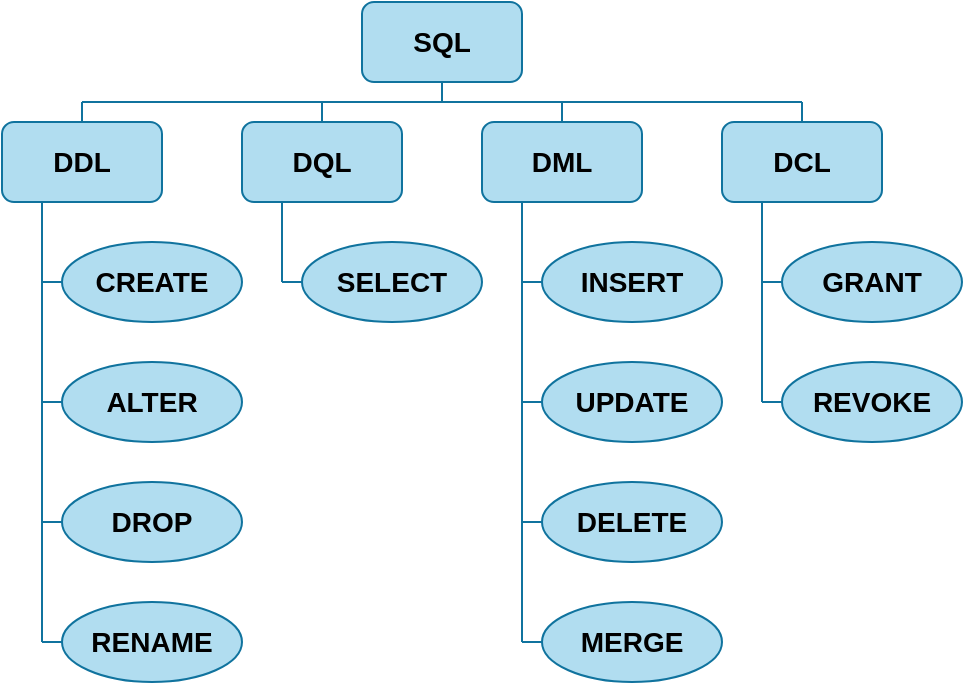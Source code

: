 <mxfile version="20.0.1" type="device"><diagram id="bp0M-DgzSNwty7fV2VPY" name="Page-1"><mxGraphModel dx="692" dy="326" grid="1" gridSize="10" guides="1" tooltips="1" connect="1" arrows="1" fold="1" page="1" pageScale="1" pageWidth="827" pageHeight="1169" math="0" shadow="0"><root><mxCell id="0"/><mxCell id="1" parent="0"/><mxCell id="PElJAGLmmKeUnfHCgqIK-38" value="" style="group" vertex="1" connectable="0" parent="1"><mxGeometry x="100" y="60" width="480" height="340" as="geometry"/></mxCell><mxCell id="PElJAGLmmKeUnfHCgqIK-1" value="&lt;font style=&quot;font-size: 14px;&quot;&gt;&lt;b&gt;SQL&lt;/b&gt;&lt;/font&gt;" style="rounded=1;whiteSpace=wrap;html=1;fillColor=#b1ddf0;strokeColor=#10739e;" vertex="1" parent="PElJAGLmmKeUnfHCgqIK-38"><mxGeometry x="180" width="80" height="40" as="geometry"/></mxCell><mxCell id="PElJAGLmmKeUnfHCgqIK-2" value="&lt;font style=&quot;font-size: 14px;&quot;&gt;&lt;b&gt;INSERT&lt;/b&gt;&lt;/font&gt;" style="ellipse;whiteSpace=wrap;html=1;fillColor=#b1ddf0;strokeColor=#10739e;" vertex="1" parent="PElJAGLmmKeUnfHCgqIK-38"><mxGeometry x="270" y="120" width="90" height="40" as="geometry"/></mxCell><mxCell id="PElJAGLmmKeUnfHCgqIK-3" value="&lt;font style=&quot;font-size: 14px;&quot;&gt;&lt;b&gt;DQL&lt;/b&gt;&lt;/font&gt;" style="rounded=1;whiteSpace=wrap;html=1;fillColor=#b1ddf0;strokeColor=#10739e;" vertex="1" parent="PElJAGLmmKeUnfHCgqIK-38"><mxGeometry x="120" y="60" width="80" height="40" as="geometry"/></mxCell><mxCell id="PElJAGLmmKeUnfHCgqIK-4" value="&lt;font style=&quot;font-size: 14px;&quot;&gt;&lt;b&gt;DDL&lt;/b&gt;&lt;/font&gt;" style="rounded=1;whiteSpace=wrap;html=1;fillColor=#b1ddf0;strokeColor=#10739e;" vertex="1" parent="PElJAGLmmKeUnfHCgqIK-38"><mxGeometry y="60" width="80" height="40" as="geometry"/></mxCell><mxCell id="PElJAGLmmKeUnfHCgqIK-5" value="&lt;font style=&quot;font-size: 14px;&quot;&gt;&lt;b&gt;DML&lt;/b&gt;&lt;/font&gt;" style="rounded=1;whiteSpace=wrap;html=1;fillColor=#b1ddf0;strokeColor=#10739e;" vertex="1" parent="PElJAGLmmKeUnfHCgqIK-38"><mxGeometry x="240" y="60" width="80" height="40" as="geometry"/></mxCell><mxCell id="PElJAGLmmKeUnfHCgqIK-6" value="&lt;font style=&quot;font-size: 14px;&quot;&gt;&lt;b&gt;DCL&lt;/b&gt;&lt;/font&gt;" style="rounded=1;whiteSpace=wrap;html=1;fillColor=#b1ddf0;strokeColor=#10739e;" vertex="1" parent="PElJAGLmmKeUnfHCgqIK-38"><mxGeometry x="360" y="60" width="80" height="40" as="geometry"/></mxCell><mxCell id="PElJAGLmmKeUnfHCgqIK-7" value="&lt;font style=&quot;font-size: 14px;&quot;&gt;&lt;b&gt;CREATE&lt;/b&gt;&lt;/font&gt;" style="ellipse;whiteSpace=wrap;html=1;fillColor=#b1ddf0;strokeColor=#10739e;" vertex="1" parent="PElJAGLmmKeUnfHCgqIK-38"><mxGeometry x="30" y="120" width="90" height="40" as="geometry"/></mxCell><mxCell id="PElJAGLmmKeUnfHCgqIK-8" value="&lt;span style=&quot;font-size: 14px;&quot;&gt;&lt;b&gt;ALTER&lt;/b&gt;&lt;/span&gt;" style="ellipse;whiteSpace=wrap;html=1;fillColor=#b1ddf0;strokeColor=#10739e;" vertex="1" parent="PElJAGLmmKeUnfHCgqIK-38"><mxGeometry x="30" y="180" width="90" height="40" as="geometry"/></mxCell><mxCell id="PElJAGLmmKeUnfHCgqIK-9" value="&lt;span style=&quot;font-size: 14px;&quot;&gt;&lt;b&gt;DROP&lt;/b&gt;&lt;/span&gt;" style="ellipse;whiteSpace=wrap;html=1;fillColor=#b1ddf0;strokeColor=#10739e;" vertex="1" parent="PElJAGLmmKeUnfHCgqIK-38"><mxGeometry x="30" y="240" width="90" height="40" as="geometry"/></mxCell><mxCell id="PElJAGLmmKeUnfHCgqIK-10" value="&lt;span style=&quot;font-size: 14px;&quot;&gt;&lt;b&gt;RENAME&lt;/b&gt;&lt;/span&gt;" style="ellipse;whiteSpace=wrap;html=1;fillColor=#b1ddf0;strokeColor=#10739e;" vertex="1" parent="PElJAGLmmKeUnfHCgqIK-38"><mxGeometry x="30" y="300" width="90" height="40" as="geometry"/></mxCell><mxCell id="PElJAGLmmKeUnfHCgqIK-11" value="&lt;font style=&quot;font-size: 14px;&quot;&gt;&lt;b&gt;SELECT&lt;/b&gt;&lt;/font&gt;" style="ellipse;whiteSpace=wrap;html=1;fillColor=#b1ddf0;strokeColor=#10739e;" vertex="1" parent="PElJAGLmmKeUnfHCgqIK-38"><mxGeometry x="150" y="120" width="90" height="40" as="geometry"/></mxCell><mxCell id="PElJAGLmmKeUnfHCgqIK-12" value="&lt;font style=&quot;font-size: 14px;&quot;&gt;&lt;b&gt;UPDATE&lt;/b&gt;&lt;/font&gt;" style="ellipse;whiteSpace=wrap;html=1;fillColor=#b1ddf0;strokeColor=#10739e;" vertex="1" parent="PElJAGLmmKeUnfHCgqIK-38"><mxGeometry x="270" y="180" width="90" height="40" as="geometry"/></mxCell><mxCell id="PElJAGLmmKeUnfHCgqIK-13" value="&lt;font style=&quot;font-size: 14px;&quot;&gt;&lt;b&gt;DELETE&lt;/b&gt;&lt;/font&gt;" style="ellipse;whiteSpace=wrap;html=1;fillColor=#b1ddf0;strokeColor=#10739e;" vertex="1" parent="PElJAGLmmKeUnfHCgqIK-38"><mxGeometry x="270" y="240" width="90" height="40" as="geometry"/></mxCell><mxCell id="PElJAGLmmKeUnfHCgqIK-14" value="&lt;font style=&quot;font-size: 14px;&quot;&gt;&lt;b&gt;MERGE&lt;/b&gt;&lt;/font&gt;" style="ellipse;whiteSpace=wrap;html=1;fillColor=#b1ddf0;strokeColor=#10739e;" vertex="1" parent="PElJAGLmmKeUnfHCgqIK-38"><mxGeometry x="270" y="300" width="90" height="40" as="geometry"/></mxCell><mxCell id="PElJAGLmmKeUnfHCgqIK-15" value="&lt;font style=&quot;font-size: 14px;&quot;&gt;&lt;b&gt;GRANT&lt;/b&gt;&lt;/font&gt;" style="ellipse;whiteSpace=wrap;html=1;fillColor=#b1ddf0;strokeColor=#10739e;" vertex="1" parent="PElJAGLmmKeUnfHCgqIK-38"><mxGeometry x="390" y="120" width="90" height="40" as="geometry"/></mxCell><mxCell id="PElJAGLmmKeUnfHCgqIK-16" value="&lt;font style=&quot;font-size: 14px;&quot;&gt;&lt;b&gt;REVOKE&lt;/b&gt;&lt;/font&gt;" style="ellipse;whiteSpace=wrap;html=1;fillColor=#b1ddf0;strokeColor=#10739e;" vertex="1" parent="PElJAGLmmKeUnfHCgqIK-38"><mxGeometry x="390" y="180" width="90" height="40" as="geometry"/></mxCell><mxCell id="PElJAGLmmKeUnfHCgqIK-17" value="" style="endArrow=none;html=1;rounded=0;fontSize=14;strokeColor=#10739E;strokeWidth=1;" edge="1" parent="PElJAGLmmKeUnfHCgqIK-38"><mxGeometry width="50" height="50" relative="1" as="geometry"><mxPoint x="40" y="50" as="sourcePoint"/><mxPoint x="400" y="50" as="targetPoint"/></mxGeometry></mxCell><mxCell id="PElJAGLmmKeUnfHCgqIK-18" value="" style="endArrow=none;html=1;rounded=0;fontSize=14;strokeColor=#10739E;strokeWidth=1;exitX=0.25;exitY=1;exitDx=0;exitDy=0;" edge="1" parent="PElJAGLmmKeUnfHCgqIK-38" source="PElJAGLmmKeUnfHCgqIK-4"><mxGeometry width="50" height="50" relative="1" as="geometry"><mxPoint x="50" y="60" as="sourcePoint"/><mxPoint x="20" y="320" as="targetPoint"/></mxGeometry></mxCell><mxCell id="PElJAGLmmKeUnfHCgqIK-19" value="" style="endArrow=none;html=1;rounded=0;fontSize=14;strokeColor=#10739E;strokeWidth=1;exitX=0.25;exitY=1;exitDx=0;exitDy=0;" edge="1" parent="PElJAGLmmKeUnfHCgqIK-38" source="PElJAGLmmKeUnfHCgqIK-3"><mxGeometry width="50" height="50" relative="1" as="geometry"><mxPoint x="30" y="110" as="sourcePoint"/><mxPoint x="140" y="140" as="targetPoint"/></mxGeometry></mxCell><mxCell id="PElJAGLmmKeUnfHCgqIK-20" value="" style="endArrow=none;html=1;rounded=0;fontSize=14;strokeColor=#10739E;strokeWidth=1;exitX=0.25;exitY=1;exitDx=0;exitDy=0;" edge="1" parent="PElJAGLmmKeUnfHCgqIK-38" source="PElJAGLmmKeUnfHCgqIK-5"><mxGeometry width="50" height="50" relative="1" as="geometry"><mxPoint x="150" y="110" as="sourcePoint"/><mxPoint x="260" y="320" as="targetPoint"/></mxGeometry></mxCell><mxCell id="PElJAGLmmKeUnfHCgqIK-21" value="" style="endArrow=none;html=1;rounded=0;fontSize=14;strokeColor=#10739E;strokeWidth=1;exitX=0.25;exitY=1;exitDx=0;exitDy=0;" edge="1" parent="PElJAGLmmKeUnfHCgqIK-38" source="PElJAGLmmKeUnfHCgqIK-6"><mxGeometry width="50" height="50" relative="1" as="geometry"><mxPoint x="270" y="110" as="sourcePoint"/><mxPoint x="380" y="200" as="targetPoint"/></mxGeometry></mxCell><mxCell id="PElJAGLmmKeUnfHCgqIK-22" value="" style="endArrow=none;html=1;rounded=0;fontSize=14;strokeColor=#10739E;strokeWidth=1;exitX=0.5;exitY=1;exitDx=0;exitDy=0;" edge="1" parent="PElJAGLmmKeUnfHCgqIK-38" source="PElJAGLmmKeUnfHCgqIK-1"><mxGeometry width="50" height="50" relative="1" as="geometry"><mxPoint x="390" y="110" as="sourcePoint"/><mxPoint x="220" y="50" as="targetPoint"/></mxGeometry></mxCell><mxCell id="PElJAGLmmKeUnfHCgqIK-23" value="" style="endArrow=none;html=1;rounded=0;fontSize=14;strokeColor=#10739E;strokeWidth=1;exitX=0.5;exitY=1;exitDx=0;exitDy=0;" edge="1" parent="PElJAGLmmKeUnfHCgqIK-38"><mxGeometry width="50" height="50" relative="1" as="geometry"><mxPoint x="40" y="50" as="sourcePoint"/><mxPoint x="40" y="60" as="targetPoint"/></mxGeometry></mxCell><mxCell id="PElJAGLmmKeUnfHCgqIK-24" value="" style="endArrow=none;html=1;rounded=0;fontSize=14;strokeColor=#10739E;strokeWidth=1;exitX=0.5;exitY=1;exitDx=0;exitDy=0;" edge="1" parent="PElJAGLmmKeUnfHCgqIK-38"><mxGeometry width="50" height="50" relative="1" as="geometry"><mxPoint x="160" y="50" as="sourcePoint"/><mxPoint x="160" y="60" as="targetPoint"/></mxGeometry></mxCell><mxCell id="PElJAGLmmKeUnfHCgqIK-25" value="" style="endArrow=none;html=1;rounded=0;fontSize=14;strokeColor=#10739E;strokeWidth=1;exitX=0.5;exitY=1;exitDx=0;exitDy=0;" edge="1" parent="PElJAGLmmKeUnfHCgqIK-38"><mxGeometry width="50" height="50" relative="1" as="geometry"><mxPoint x="280" y="50" as="sourcePoint"/><mxPoint x="280" y="60" as="targetPoint"/></mxGeometry></mxCell><mxCell id="PElJAGLmmKeUnfHCgqIK-26" value="" style="endArrow=none;html=1;rounded=0;fontSize=14;strokeColor=#10739E;strokeWidth=1;exitX=0.5;exitY=1;exitDx=0;exitDy=0;" edge="1" parent="PElJAGLmmKeUnfHCgqIK-38"><mxGeometry width="50" height="50" relative="1" as="geometry"><mxPoint x="400" y="50" as="sourcePoint"/><mxPoint x="400" y="60" as="targetPoint"/></mxGeometry></mxCell><mxCell id="PElJAGLmmKeUnfHCgqIK-27" value="" style="endArrow=none;html=1;rounded=0;fontSize=14;strokeColor=#10739E;strokeWidth=1;entryX=0;entryY=0.5;entryDx=0;entryDy=0;" edge="1" parent="PElJAGLmmKeUnfHCgqIK-38" target="PElJAGLmmKeUnfHCgqIK-15"><mxGeometry width="50" height="50" relative="1" as="geometry"><mxPoint x="380" y="140" as="sourcePoint"/><mxPoint x="270" y="100" as="targetPoint"/></mxGeometry></mxCell><mxCell id="PElJAGLmmKeUnfHCgqIK-28" value="" style="endArrow=none;html=1;rounded=0;fontSize=14;strokeColor=#10739E;strokeWidth=1;entryX=0;entryY=0.5;entryDx=0;entryDy=0;" edge="1" parent="PElJAGLmmKeUnfHCgqIK-38"><mxGeometry width="50" height="50" relative="1" as="geometry"><mxPoint x="380" y="200" as="sourcePoint"/><mxPoint x="390" y="200" as="targetPoint"/></mxGeometry></mxCell><mxCell id="PElJAGLmmKeUnfHCgqIK-29" value="" style="endArrow=none;html=1;rounded=0;fontSize=14;strokeColor=#10739E;strokeWidth=1;entryX=0;entryY=0.5;entryDx=0;entryDy=0;" edge="1" parent="PElJAGLmmKeUnfHCgqIK-38"><mxGeometry width="50" height="50" relative="1" as="geometry"><mxPoint x="260" y="140" as="sourcePoint"/><mxPoint x="270" y="140" as="targetPoint"/></mxGeometry></mxCell><mxCell id="PElJAGLmmKeUnfHCgqIK-30" value="" style="endArrow=none;html=1;rounded=0;fontSize=14;strokeColor=#10739E;strokeWidth=1;entryX=0;entryY=0.5;entryDx=0;entryDy=0;" edge="1" parent="PElJAGLmmKeUnfHCgqIK-38"><mxGeometry width="50" height="50" relative="1" as="geometry"><mxPoint x="260" y="200" as="sourcePoint"/><mxPoint x="270" y="200" as="targetPoint"/></mxGeometry></mxCell><mxCell id="PElJAGLmmKeUnfHCgqIK-31" value="" style="endArrow=none;html=1;rounded=0;fontSize=14;strokeColor=#10739E;strokeWidth=1;entryX=0;entryY=0.5;entryDx=0;entryDy=0;" edge="1" parent="PElJAGLmmKeUnfHCgqIK-38"><mxGeometry width="50" height="50" relative="1" as="geometry"><mxPoint x="260" y="260" as="sourcePoint"/><mxPoint x="270" y="260" as="targetPoint"/></mxGeometry></mxCell><mxCell id="PElJAGLmmKeUnfHCgqIK-32" value="" style="endArrow=none;html=1;rounded=0;fontSize=14;strokeColor=#10739E;strokeWidth=1;entryX=0;entryY=0.5;entryDx=0;entryDy=0;" edge="1" parent="PElJAGLmmKeUnfHCgqIK-38"><mxGeometry width="50" height="50" relative="1" as="geometry"><mxPoint x="260" y="320" as="sourcePoint"/><mxPoint x="270" y="320" as="targetPoint"/></mxGeometry></mxCell><mxCell id="PElJAGLmmKeUnfHCgqIK-33" value="" style="endArrow=none;html=1;rounded=0;fontSize=14;strokeColor=#10739E;strokeWidth=1;entryX=0;entryY=0.5;entryDx=0;entryDy=0;" edge="1" parent="PElJAGLmmKeUnfHCgqIK-38"><mxGeometry width="50" height="50" relative="1" as="geometry"><mxPoint x="140" y="140" as="sourcePoint"/><mxPoint x="150" y="140" as="targetPoint"/></mxGeometry></mxCell><mxCell id="PElJAGLmmKeUnfHCgqIK-34" value="" style="endArrow=none;html=1;rounded=0;fontSize=14;strokeColor=#10739E;strokeWidth=1;entryX=0;entryY=0.5;entryDx=0;entryDy=0;" edge="1" parent="PElJAGLmmKeUnfHCgqIK-38"><mxGeometry width="50" height="50" relative="1" as="geometry"><mxPoint x="20" y="140" as="sourcePoint"/><mxPoint x="30" y="140" as="targetPoint"/></mxGeometry></mxCell><mxCell id="PElJAGLmmKeUnfHCgqIK-35" value="" style="endArrow=none;html=1;rounded=0;fontSize=14;strokeColor=#10739E;strokeWidth=1;entryX=0;entryY=0.5;entryDx=0;entryDy=0;" edge="1" parent="PElJAGLmmKeUnfHCgqIK-38"><mxGeometry width="50" height="50" relative="1" as="geometry"><mxPoint x="20" y="200" as="sourcePoint"/><mxPoint x="30" y="200" as="targetPoint"/></mxGeometry></mxCell><mxCell id="PElJAGLmmKeUnfHCgqIK-36" value="" style="endArrow=none;html=1;rounded=0;fontSize=14;strokeColor=#10739E;strokeWidth=1;entryX=0;entryY=0.5;entryDx=0;entryDy=0;" edge="1" parent="PElJAGLmmKeUnfHCgqIK-38"><mxGeometry width="50" height="50" relative="1" as="geometry"><mxPoint x="20" y="260" as="sourcePoint"/><mxPoint x="30" y="260" as="targetPoint"/></mxGeometry></mxCell><mxCell id="PElJAGLmmKeUnfHCgqIK-37" value="" style="endArrow=none;html=1;rounded=0;fontSize=14;strokeColor=#10739E;strokeWidth=1;entryX=0;entryY=0.5;entryDx=0;entryDy=0;" edge="1" parent="PElJAGLmmKeUnfHCgqIK-38"><mxGeometry width="50" height="50" relative="1" as="geometry"><mxPoint x="20" y="320" as="sourcePoint"/><mxPoint x="30" y="320" as="targetPoint"/></mxGeometry></mxCell></root></mxGraphModel></diagram></mxfile>